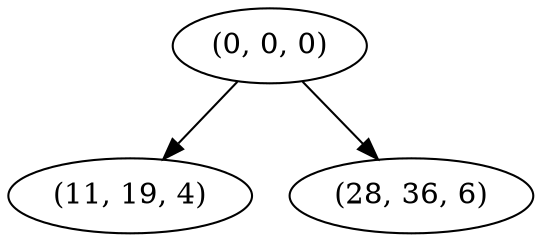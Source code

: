 digraph tree {
    "(0, 0, 0)";
    "(11, 19, 4)";
    "(28, 36, 6)";
    "(0, 0, 0)" -> "(11, 19, 4)";
    "(0, 0, 0)" -> "(28, 36, 6)";
}
